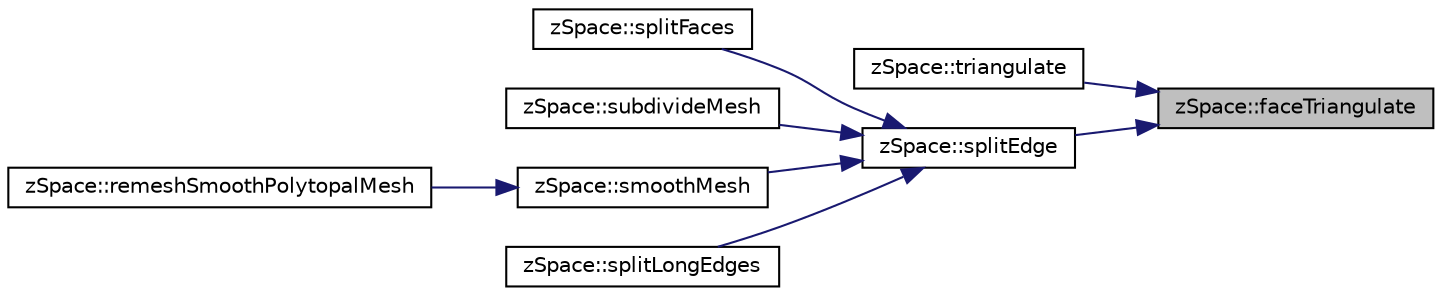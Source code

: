 digraph "zSpace::faceTriangulate"
{
 // LATEX_PDF_SIZE
  edge [fontname="Helvetica",fontsize="10",labelfontname="Helvetica",labelfontsize="10"];
  node [fontname="Helvetica",fontsize="10",shape=record];
  rankdir="RL";
  Node250 [label="zSpace::faceTriangulate",height=0.2,width=0.4,color="black", fillcolor="grey75", style="filled", fontcolor="black",tooltip="This method triangulates the input face of the mesh."];
  Node250 -> Node251 [dir="back",color="midnightblue",fontsize="10",style="solid",fontname="Helvetica"];
  Node251 [label="zSpace::triangulate",height=0.2,width=0.4,color="black", fillcolor="white", style="filled",URL="$group__z_mesh_modifiers.html#ga75ee8f140a3311506a932b866523a1de",tooltip="This method triangulates the input mesh."];
  Node250 -> Node252 [dir="back",color="midnightblue",fontsize="10",style="solid",fontname="Helvetica"];
  Node252 [label="zSpace::splitEdge",height=0.2,width=0.4,color="black", fillcolor="white", style="filled",URL="$group__z_mesh_modifiers.html#gae7cb2380ed0e9717421bf19db5817cd6",tooltip="This method splits an edge and inserts a vertex along the edge at the input factor."];
  Node252 -> Node253 [dir="back",color="midnightblue",fontsize="10",style="solid",fontname="Helvetica"];
  Node253 [label="zSpace::splitFaces",height=0.2,width=0.4,color="black", fillcolor="white", style="filled",URL="$group__z_mesh_modifiers.html#gaeda022d590a10b38c94e75bc0e278d80",tooltip="This method splits a set of edges and faces of a mesh in a continuous manner."];
  Node252 -> Node254 [dir="back",color="midnightblue",fontsize="10",style="solid",fontname="Helvetica"];
  Node254 [label="zSpace::subdivideMesh",height=0.2,width=0.4,color="black", fillcolor="white", style="filled",URL="$group__z_mesh_modifiers.html#ga8c3af5dd0f40d6f82fd23ceead47dc64",tooltip="This method subdivides all the faces and edges of the mesh."];
  Node252 -> Node255 [dir="back",color="midnightblue",fontsize="10",style="solid",fontname="Helvetica"];
  Node255 [label="zSpace::smoothMesh",height=0.2,width=0.4,color="black", fillcolor="white", style="filled",URL="$group__z_mesh_modifiers.html#ga41f9be96453c21ac7b33b2991c284775",tooltip="This method applies Catmull-Clark subdivision to the mesh."];
  Node255 -> Node256 [dir="back",color="midnightblue",fontsize="10",style="solid",fontname="Helvetica"];
  Node256 [label="zSpace::remeshSmoothPolytopalMesh",height=0.2,width=0.4,color="black", fillcolor="white", style="filled",URL="$group__z_polytopal.html#ga5dd7e372cf8287c0434778b2e58d41f1",tooltip="This method remeshes the smoothed polytopal mesh to have rulings in ony one direction."];
  Node252 -> Node257 [dir="back",color="midnightblue",fontsize="10",style="solid",fontname="Helvetica"];
  Node257 [label="zSpace::splitLongEdges",height=0.2,width=0.4,color="black", fillcolor="white", style="filled",URL="$group__z_mesh_modifiers.html#gad707c82ae843ee9aa108c078161881ca",tooltip="This method splits an edge longer than the given input value at its midpoint and triangulates the mes..."];
}
